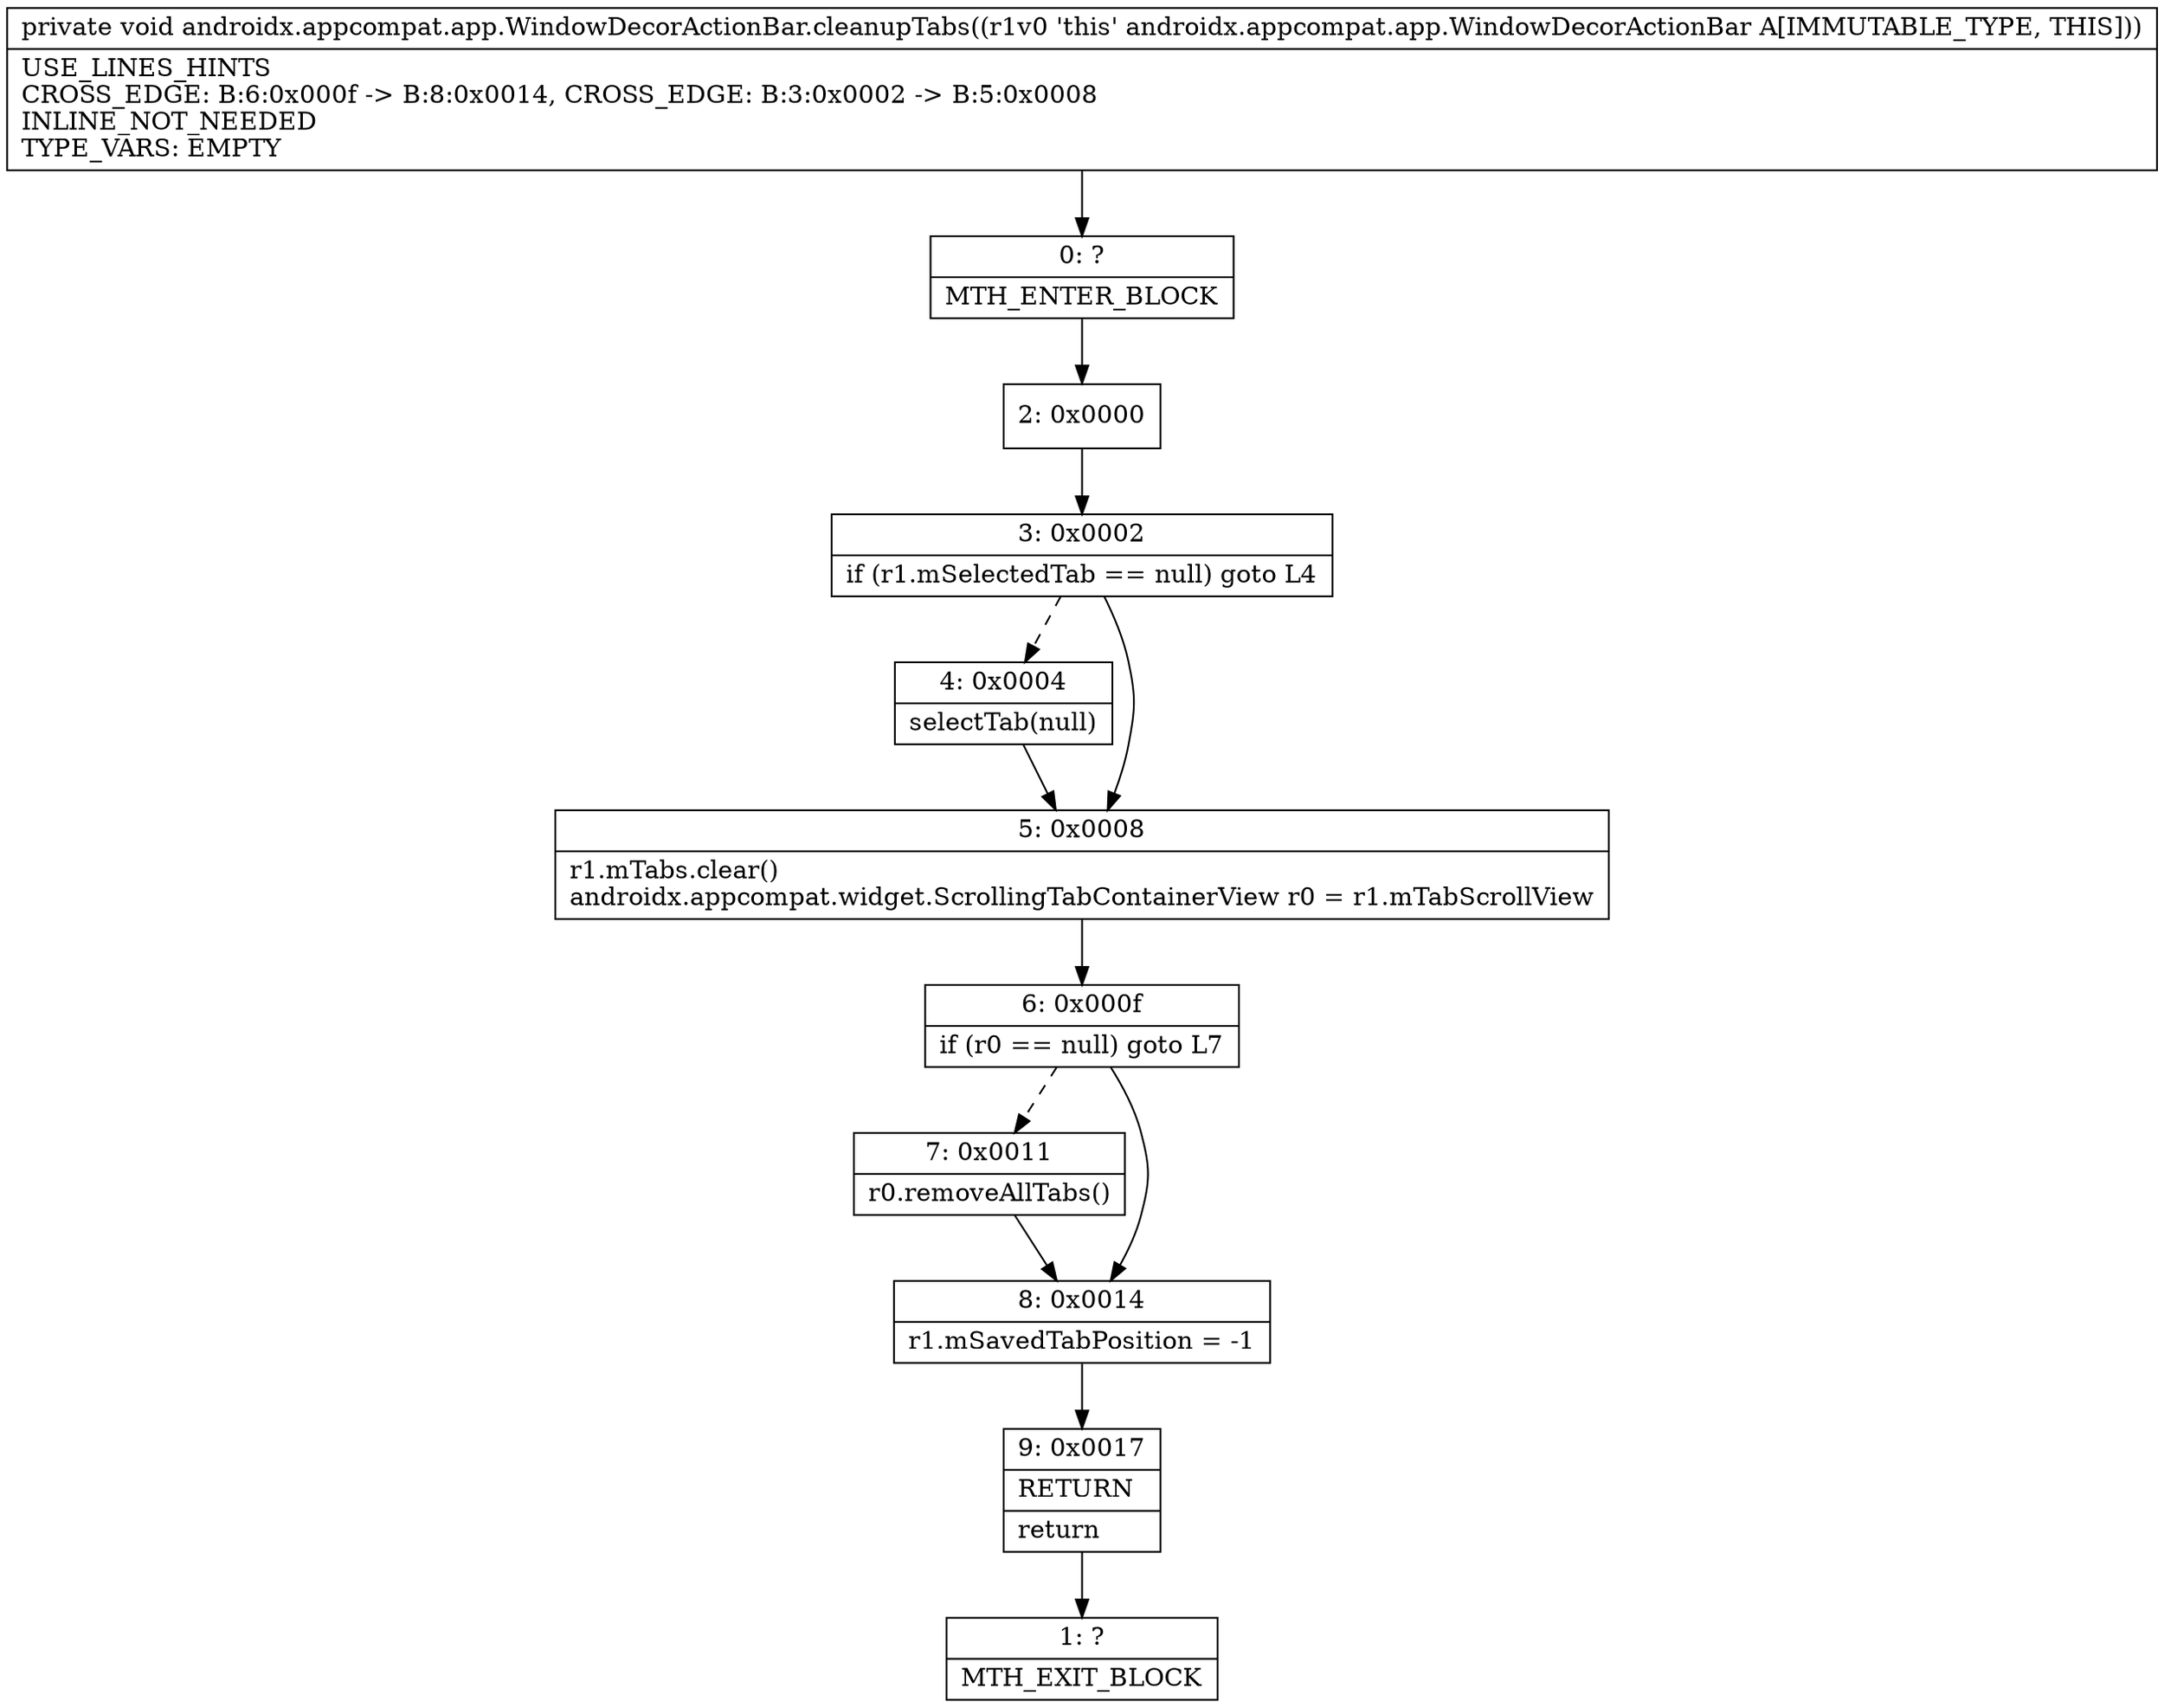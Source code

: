 digraph "CFG forandroidx.appcompat.app.WindowDecorActionBar.cleanupTabs()V" {
Node_0 [shape=record,label="{0\:\ ?|MTH_ENTER_BLOCK\l}"];
Node_2 [shape=record,label="{2\:\ 0x0000}"];
Node_3 [shape=record,label="{3\:\ 0x0002|if (r1.mSelectedTab == null) goto L4\l}"];
Node_4 [shape=record,label="{4\:\ 0x0004|selectTab(null)\l}"];
Node_5 [shape=record,label="{5\:\ 0x0008|r1.mTabs.clear()\landroidx.appcompat.widget.ScrollingTabContainerView r0 = r1.mTabScrollView\l}"];
Node_6 [shape=record,label="{6\:\ 0x000f|if (r0 == null) goto L7\l}"];
Node_7 [shape=record,label="{7\:\ 0x0011|r0.removeAllTabs()\l}"];
Node_8 [shape=record,label="{8\:\ 0x0014|r1.mSavedTabPosition = \-1\l}"];
Node_9 [shape=record,label="{9\:\ 0x0017|RETURN\l|return\l}"];
Node_1 [shape=record,label="{1\:\ ?|MTH_EXIT_BLOCK\l}"];
MethodNode[shape=record,label="{private void androidx.appcompat.app.WindowDecorActionBar.cleanupTabs((r1v0 'this' androidx.appcompat.app.WindowDecorActionBar A[IMMUTABLE_TYPE, THIS]))  | USE_LINES_HINTS\lCROSS_EDGE: B:6:0x000f \-\> B:8:0x0014, CROSS_EDGE: B:3:0x0002 \-\> B:5:0x0008\lINLINE_NOT_NEEDED\lTYPE_VARS: EMPTY\l}"];
MethodNode -> Node_0;Node_0 -> Node_2;
Node_2 -> Node_3;
Node_3 -> Node_4[style=dashed];
Node_3 -> Node_5;
Node_4 -> Node_5;
Node_5 -> Node_6;
Node_6 -> Node_7[style=dashed];
Node_6 -> Node_8;
Node_7 -> Node_8;
Node_8 -> Node_9;
Node_9 -> Node_1;
}

